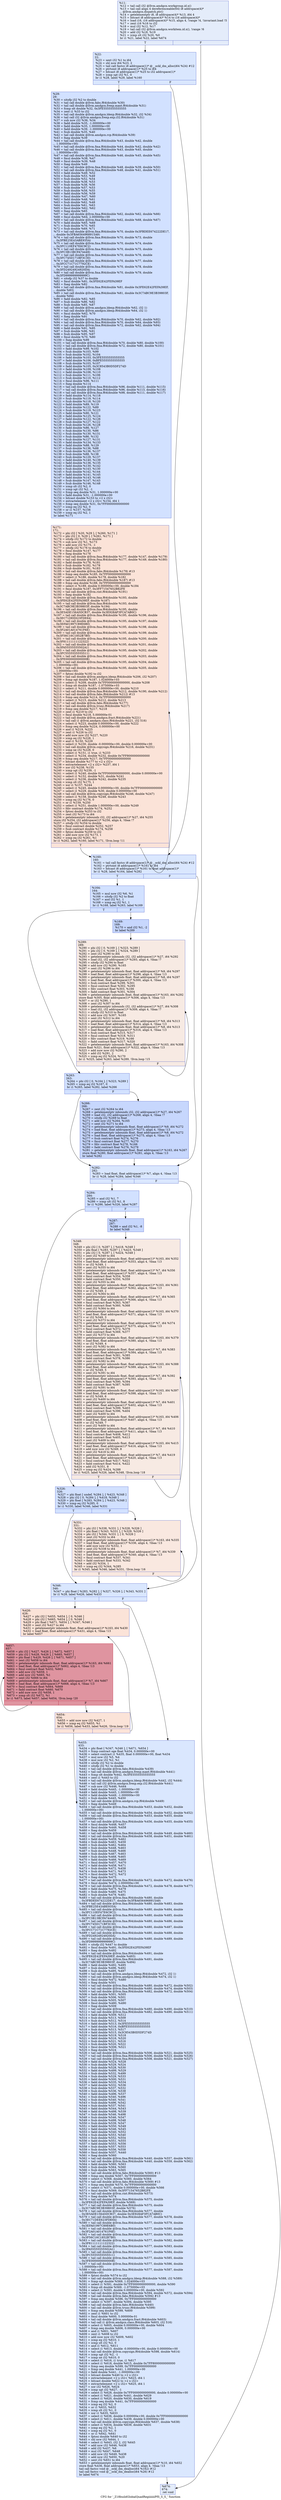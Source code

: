 digraph "CFG for '_Z18buildGlobalQuadRegiiiiiiiPfS_S_S_' function" {
	label="CFG for '_Z18buildGlobalQuadRegiiiiiiiPfS_S_S_' function";

	Node0x4e2dbc0 [shape=record,color="#3d50c3ff", style=filled, fillcolor="#c1d4f470",label="{%11:\l  %12 = tail call i32 @llvm.amdgcn.workgroup.id.x()\l  %13 = tail call align 4 dereferenceable(64) i8 addrspace(4)*\l... @llvm.amdgcn.dispatch.ptr()\l  %14 = getelementptr i8, i8 addrspace(4)* %13, i64 4\l  %15 = bitcast i8 addrspace(4)* %14 to i16 addrspace(4)*\l  %16 = load i16, i16 addrspace(4)* %15, align 4, !range !4, !invariant.load !5\l  %17 = zext i16 %16 to i32\l  %18 = mul i32 %12, %17\l  %19 = tail call i32 @llvm.amdgcn.workitem.id.x(), !range !6\l  %20 = add i32 %18, %19\l  %21 = icmp slt i32 %20, %0\l  br i1 %21, label %22, label %674\l|{<s0>T|<s1>F}}"];
	Node0x4e2dbc0:s0 -> Node0x4e2f5e0;
	Node0x4e2dbc0:s1 -> Node0x4e2f670;
	Node0x4e2f5e0 [shape=record,color="#3d50c3ff", style=filled, fillcolor="#abc8fd70",label="{%22:\l22:                                               \l  %23 = sext i32 %1 to i64\l  %24 = shl nsw i64 %23, 2\l  %25 = tail call fastcc i8 addrspace(1)* @__ockl_dm_alloc(i64 %24) #12\l  %26 = ptrtoint i8 addrspace(1)* %25 to i64\l  %27 = bitcast i8 addrspace(1)* %25 to i32 addrspace(1)*\l  %28 = icmp sgt i32 %1, 0\l  br i1 %28, label %29, label %160\l|{<s0>T|<s1>F}}"];
	Node0x4e2f5e0:s0 -> Node0x4e2fbd0;
	Node0x4e2f5e0:s1 -> Node0x4e2fc60;
	Node0x4e2fbd0 [shape=record,color="#3d50c3ff", style=filled, fillcolor="#9abbff70",label="{%29:\l29:                                               \l  %30 = sitofp i32 %2 to double\l  %31 = tail call double @llvm.fabs.f64(double %30)\l  %32 = tail call double @llvm.amdgcn.frexp.mant.f64(double %31)\l  %33 = fcmp olt double %32, 0x3FE5555555555555\l  %34 = zext i1 %33 to i32\l  %35 = tail call double @llvm.amdgcn.ldexp.f64(double %32, i32 %34)\l  %36 = tail call i32 @llvm.amdgcn.frexp.exp.i32.f64(double %31)\l  %37 = sub nsw i32 %36, %34\l  %38 = fadd double %35, -1.000000e+00\l  %39 = fadd double %35, 1.000000e+00\l  %40 = fadd double %39, -1.000000e+00\l  %41 = fsub double %35, %40\l  %42 = tail call double @llvm.amdgcn.rcp.f64(double %39)\l  %43 = fneg double %39\l  %44 = tail call double @llvm.fma.f64(double %43, double %42, double\l... 1.000000e+00)\l  %45 = tail call double @llvm.fma.f64(double %44, double %42, double %42)\l  %46 = tail call double @llvm.fma.f64(double %43, double %45, double\l... 1.000000e+00)\l  %47 = tail call double @llvm.fma.f64(double %46, double %45, double %45)\l  %48 = fmul double %38, %47\l  %49 = fmul double %39, %48\l  %50 = fneg double %49\l  %51 = tail call double @llvm.fma.f64(double %48, double %39, double %50)\l  %52 = tail call double @llvm.fma.f64(double %48, double %41, double %51)\l  %53 = fadd double %49, %52\l  %54 = fsub double %53, %49\l  %55 = fsub double %52, %54\l  %56 = fsub double %38, %53\l  %57 = fsub double %38, %56\l  %58 = fsub double %57, %53\l  %59 = fsub double %58, %55\l  %60 = fadd double %56, %59\l  %61 = fmul double %47, %60\l  %62 = fadd double %48, %61\l  %63 = fsub double %62, %48\l  %64 = fsub double %61, %63\l  %65 = fmul double %62, %62\l  %66 = fneg double %65\l  %67 = tail call double @llvm.fma.f64(double %62, double %62, double %66)\l  %68 = fmul double %64, 2.000000e+00\l  %69 = tail call double @llvm.fma.f64(double %62, double %68, double %67)\l  %70 = fadd double %65, %69\l  %71 = fsub double %70, %65\l  %72 = fsub double %69, %71\l  %73 = tail call double @llvm.fma.f64(double %70, double 0x3FBDEE674222DE17,\l... double 0x3FBA6564968915A9)\l  %74 = tail call double @llvm.fma.f64(double %70, double %73, double\l... 0x3FBE25E43ABE935A)\l  %75 = tail call double @llvm.fma.f64(double %70, double %74, double\l... 0x3FC110EF47E6C9C2)\l  %76 = tail call double @llvm.fma.f64(double %70, double %75, double\l... 0x3FC3B13BCFA74449)\l  %77 = tail call double @llvm.fma.f64(double %70, double %76, double\l... 0x3FC745D171BF3C30)\l  %78 = tail call double @llvm.fma.f64(double %70, double %77, double\l... 0x3FCC71C71C7792CE)\l  %79 = tail call double @llvm.fma.f64(double %70, double %78, double\l... 0x3FD24924924920DA)\l  %80 = tail call double @llvm.fma.f64(double %70, double %79, double\l... 0x3FD999999999999C)\l  %81 = sitofp i32 %37 to double\l  %82 = fmul double %81, 0x3FE62E42FEFA39EF\l  %83 = fneg double %82\l  %84 = tail call double @llvm.fma.f64(double %81, double 0x3FE62E42FEFA39EF,\l... double %83)\l  %85 = tail call double @llvm.fma.f64(double %81, double 0x3C7ABC9E3B39803F,\l... double %84)\l  %86 = fadd double %82, %85\l  %87 = fsub double %86, %82\l  %88 = fsub double %85, %87\l  %89 = tail call double @llvm.amdgcn.ldexp.f64(double %62, i32 1)\l  %90 = tail call double @llvm.amdgcn.ldexp.f64(double %64, i32 1)\l  %91 = fmul double %62, %70\l  %92 = fneg double %91\l  %93 = tail call double @llvm.fma.f64(double %70, double %62, double %92)\l  %94 = tail call double @llvm.fma.f64(double %70, double %64, double %93)\l  %95 = tail call double @llvm.fma.f64(double %72, double %62, double %94)\l  %96 = fadd double %91, %95\l  %97 = fsub double %96, %91\l  %98 = fsub double %95, %97\l  %99 = fmul double %70, %80\l  %100 = fneg double %99\l  %101 = tail call double @llvm.fma.f64(double %70, double %80, double %100)\l  %102 = tail call double @llvm.fma.f64(double %72, double %80, double %101)\l  %103 = fadd double %99, %102\l  %104 = fsub double %103, %99\l  %105 = fsub double %102, %104\l  %106 = fadd double %103, 0x3FE5555555555555\l  %107 = fadd double %106, 0xBFE5555555555555\l  %108 = fsub double %103, %107\l  %109 = fadd double %105, 0x3C8543B0D5DF274D\l  %110 = fadd double %109, %108\l  %111 = fadd double %106, %110\l  %112 = fsub double %111, %106\l  %113 = fsub double %110, %112\l  %114 = fmul double %96, %111\l  %115 = fneg double %114\l  %116 = tail call double @llvm.fma.f64(double %96, double %111, double %115)\l  %117 = tail call double @llvm.fma.f64(double %96, double %113, double %116)\l  %118 = tail call double @llvm.fma.f64(double %98, double %111, double %117)\l  %119 = fadd double %114, %118\l  %120 = fsub double %119, %114\l  %121 = fsub double %118, %120\l  %122 = fadd double %89, %119\l  %123 = fsub double %122, %89\l  %124 = fsub double %119, %123\l  %125 = fadd double %90, %121\l  %126 = fadd double %125, %124\l  %127 = fadd double %122, %126\l  %128 = fsub double %127, %122\l  %129 = fsub double %126, %128\l  %130 = fadd double %86, %127\l  %131 = fsub double %130, %86\l  %132 = fsub double %130, %131\l  %133 = fsub double %86, %132\l  %134 = fsub double %127, %131\l  %135 = fadd double %134, %133\l  %136 = fadd double %88, %129\l  %137 = fsub double %136, %88\l  %138 = fsub double %136, %137\l  %139 = fsub double %88, %138\l  %140 = fsub double %129, %137\l  %141 = fadd double %140, %139\l  %142 = fadd double %136, %135\l  %143 = fadd double %130, %142\l  %144 = fsub double %143, %130\l  %145 = fsub double %142, %144\l  %146 = fadd double %141, %145\l  %147 = fadd double %143, %146\l  %148 = fsub double %147, %143\l  %149 = fsub double %146, %148\l  %150 = icmp slt i32 %2, 0\l  %151 = icmp sgt i32 %2, -1\l  %152 = fcmp oeq double %31, 1.000000e+00\l  %153 = fadd double %31, -1.000000e+00\l  %154 = bitcast double %153 to \<2 x i32\>\l  %155 = extractelement \<2 x i32\> %154, i64 1\l  %156 = fcmp oeq double %31, 0x7FF0000000000000\l  %157 = icmp eq i32 %2, 0\l  %158 = or i1 %157, %156\l  %159 = icmp eq i32 %2, 1\l  br label %171\l}"];
	Node0x4e2fbd0 -> Node0x4e37c60;
	Node0x4e2fc60 [shape=record,color="#3d50c3ff", style=filled, fillcolor="#abc8fd70",label="{%160:\l160:                                              \l  %161 = tail call fastcc i8 addrspace(1)* @__ockl_dm_alloc(i64 %24) #12\l  %162 = ptrtoint i8 addrspace(1)* %161 to i64\l  %163 = bitcast i8 addrspace(1)* %161 to float addrspace(1)*\l  br i1 %28, label %164, label %282\l|{<s0>T|<s1>F}}"];
	Node0x4e2fc60:s0 -> Node0x4e37f30;
	Node0x4e2fc60:s1 -> Node0x4e37f80;
	Node0x4e37f30 [shape=record,color="#3d50c3ff", style=filled, fillcolor="#9abbff70",label="{%164:\l164:                                              \l  %165 = mul nsw i32 %6, %1\l  %166 = sitofp i32 %2 to float\l  %167 = and i32 %1, 1\l  %168 = icmp eq i32 %1, 1\l  br i1 %168, label %263, label %169\l|{<s0>T|<s1>F}}"];
	Node0x4e37f30:s0 -> Node0x4e382e0;
	Node0x4e37f30:s1 -> Node0x4e38330;
	Node0x4e38330 [shape=record,color="#3d50c3ff", style=filled, fillcolor="#81a4fb70",label="{%169:\l169:                                              \l  %170 = and i32 %1, -2\l  br label %289\l}"];
	Node0x4e38330 -> Node0x4e38500;
	Node0x4e37c60 [shape=record,color="#3d50c3ff", style=filled, fillcolor="#f6bfa670",label="{%171:\l171:                                              \l  %172 = phi i32 [ %20, %29 ], [ %260, %171 ]\l  %173 = phi i32 [ 0, %29 ], [ %261, %171 ]\l  %174 = sitofp i32 %172 to double\l  %175 = sub nsw i32 %1, %173\l  %176 = add nsw i32 %175, -1\l  %177 = sitofp i32 %176 to double\l  %178 = fmul double %147, %177\l  %179 = fneg double %178\l  %180 = tail call double @llvm.fma.f64(double %177, double %147, double %179)\l  %181 = tail call double @llvm.fma.f64(double %177, double %149, double %180)\l  %182 = fadd double %178, %181\l  %183 = fsub double %182, %178\l  %184 = fsub double %181, %183\l  %185 = tail call double @llvm.fabs.f64(double %178) #13\l  %186 = fcmp oeq double %185, 0x7FF0000000000000\l  %187 = select i1 %186, double %178, double %182\l  %188 = tail call double @llvm.fabs.f64(double %187) #13\l  %189 = fcmp oeq double %188, 0x7FF0000000000000\l  %190 = select i1 %189, double 0.000000e+00, double %184\l  %191 = fmul double %187, 0x3FF71547652B82FE\l  %192 = tail call double @llvm.rint.f64(double %191)\l  %193 = fneg double %192\l  %194 = tail call double @llvm.fma.f64(double %193, double\l... 0x3FE62E42FEFA39EF, double %187)\l  %195 = tail call double @llvm.fma.f64(double %193, double\l... 0x3C7ABC9E3B39803F, double %194)\l  %196 = tail call double @llvm.fma.f64(double %195, double\l... 0x3E5ADE156A5DCB37, double 0x3E928AF3FCA7AB0C)\l  %197 = tail call double @llvm.fma.f64(double %195, double %196, double\l... 0x3EC71DEE623FDE64)\l  %198 = tail call double @llvm.fma.f64(double %195, double %197, double\l... 0x3EFA01997C89E6B0)\l  %199 = tail call double @llvm.fma.f64(double %195, double %198, double\l... 0x3F2A01A014761F6E)\l  %200 = tail call double @llvm.fma.f64(double %195, double %199, double\l... 0x3F56C16C1852B7B0)\l  %201 = tail call double @llvm.fma.f64(double %195, double %200, double\l... 0x3F81111111122322)\l  %202 = tail call double @llvm.fma.f64(double %195, double %201, double\l... 0x3FA55555555502A1)\l  %203 = tail call double @llvm.fma.f64(double %195, double %202, double\l... 0x3FC5555555555511)\l  %204 = tail call double @llvm.fma.f64(double %195, double %203, double\l... 0x3FE000000000000B)\l  %205 = tail call double @llvm.fma.f64(double %195, double %204, double\l... 1.000000e+00)\l  %206 = tail call double @llvm.fma.f64(double %195, double %205, double\l... 1.000000e+00)\l  %207 = fptosi double %192 to i32\l  %208 = tail call double @llvm.amdgcn.ldexp.f64(double %206, i32 %207)\l  %209 = fcmp ogt double %187, 1.024000e+03\l  %210 = select i1 %209, double 0x7FF0000000000000, double %208\l  %211 = fcmp olt double %187, -1.075000e+03\l  %212 = select i1 %211, double 0.000000e+00, double %210\l  %213 = tail call double @llvm.fma.f64(double %212, double %190, double %212)\l  %214 = tail call double @llvm.fabs.f64(double %212) #13\l  %215 = fcmp oeq double %214, 0x7FF0000000000000\l  %216 = select i1 %215, double %212, double %213\l  %217 = tail call double @llvm.fabs.f64(double %177)\l  %218 = tail call double @llvm.trunc.f64(double %217)\l  %219 = fcmp oeq double %217, %218\l  %220 = zext i1 %219 to i32\l  %221 = fmul double %218, 5.000000e-01\l  %222 = tail call double @llvm.amdgcn.fract.f64(double %221)\l  %223 = tail call i1 @llvm.amdgcn.class.f64(double %221, i32 516)\l  %224 = select i1 %223, double 0.000000e+00, double %222\l  %225 = fcmp oeq double %224, 0.000000e+00\l  %226 = and i1 %219, %225\l  %227 = zext i1 %226 to i32\l  %228 = add nuw nsw i32 %227, %220\l  %229 = icmp eq i32 %228, 1\l  %230 = and i1 %150, %229\l  %231 = select i1 %230, double -0.000000e+00, double 0.000000e+00\l  %232 = tail call double @llvm.copysign.f64(double %216, double %231)\l  %233 = icmp ne i32 %228, 0\l  %234 = select i1 %151, i1 true, i1 %233\l  %235 = select i1 %234, double %232, double 0x7FF8000000000000\l  %236 = fcmp oeq double %217, 0x7FF0000000000000\l  %237 = bitcast double %177 to \<2 x i32\>\l  %238 = extractelement \<2 x i32\> %237, i64 1\l  %239 = xor i32 %238, %155\l  %240 = icmp sgt i32 %239, -1\l  %241 = select i1 %240, double 0x7FF0000000000000, double 0.000000e+00\l  %242 = select i1 %152, double %31, double %241\l  %243 = select i1 %236, double %242, double %235\l  %244 = icmp slt i32 %175, 1\l  %245 = xor i1 %157, %244\l  %246 = select i1 %245, double 0.000000e+00, double 0x7FF0000000000000\l  %247 = select i1 %229, double %30, double 0.000000e+00\l  %248 = tail call double @llvm.copysign.f64(double %246, double %247)\l  %249 = select i1 %158, double %248, double %243\l  %250 = icmp eq i32 %176, 0\l  %251 = or i1 %159, %250\l  %252 = select i1 %251, double 1.000000e+00, double %249\l  %253 = fdiv contract double %174, %252\l  %254 = fptosi double %253 to i32\l  %255 = zext i32 %173 to i64\l  %256 = getelementptr inbounds i32, i32 addrspace(1)* %27, i64 %255\l  store i32 %254, i32 addrspace(1)* %256, align 4, !tbaa !7\l  %257 = sitofp i32 %254 to double\l  %258 = fmul contract double %252, %257\l  %259 = fsub contract double %174, %258\l  %260 = fptosi double %259 to i32\l  %261 = add nuw nsw i32 %173, 1\l  %262 = icmp eq i32 %261, %1\l  br i1 %262, label %160, label %171, !llvm.loop !11\l|{<s0>T|<s1>F}}"];
	Node0x4e37c60:s0 -> Node0x4e2fc60;
	Node0x4e37c60:s1 -> Node0x4e37c60;
	Node0x4e382e0 [shape=record,color="#3d50c3ff", style=filled, fillcolor="#9abbff70",label="{%263:\l263:                                              \l  %264 = phi i32 [ 0, %164 ], [ %323, %289 ]\l  %265 = icmp eq i32 %167, 0\l  br i1 %265, label %282, label %266\l|{<s0>T|<s1>F}}"];
	Node0x4e382e0:s0 -> Node0x4e37f80;
	Node0x4e382e0:s1 -> Node0x4e36830;
	Node0x4e36830 [shape=record,color="#3d50c3ff", style=filled, fillcolor="#81a4fb70",label="{%266:\l266:                                              \l  %267 = zext i32 %264 to i64\l  %268 = getelementptr inbounds i32, i32 addrspace(1)* %27, i64 %267\l  %269 = load i32, i32 addrspace(1)* %268, align 4, !tbaa !7\l  %270 = sitofp i32 %269 to float\l  %271 = add nsw i32 %264, %165\l  %272 = sext i32 %271 to i64\l  %273 = getelementptr inbounds float, float addrspace(1)* %9, i64 %272\l  %274 = load float, float addrspace(1)* %273, align 4, !tbaa !13\l  %275 = getelementptr inbounds float, float addrspace(1)* %8, i64 %272\l  %276 = load float, float addrspace(1)* %275, align 4, !tbaa !13\l  %277 = fsub contract float %274, %276\l  %278 = fmul contract float %277, %270\l  %279 = fdiv contract float %278, %166\l  %280 = fadd contract float %276, %279\l  %281 = getelementptr inbounds float, float addrspace(1)* %163, i64 %267\l  store float %280, float addrspace(1)* %281, align 4, !tbaa !13\l  br label %282\l}"];
	Node0x4e36830 -> Node0x4e37f80;
	Node0x4e37f80 [shape=record,color="#3d50c3ff", style=filled, fillcolor="#abc8fd70",label="{%282:\l282:                                              \l  %283 = load float, float addrspace(1)* %7, align 4, !tbaa !13\l  br i1 %28, label %284, label %346\l|{<s0>T|<s1>F}}"];
	Node0x4e37f80:s0 -> Node0x4e3f8e0;
	Node0x4e37f80:s1 -> Node0x4e3f930;
	Node0x4e3f8e0 [shape=record,color="#3d50c3ff", style=filled, fillcolor="#9abbff70",label="{%284:\l284:                                              \l  %285 = and i32 %1, 7\l  %286 = icmp ult i32 %1, 8\l  br i1 %286, label %326, label %287\l|{<s0>T|<s1>F}}"];
	Node0x4e3f8e0:s0 -> Node0x4e3fb90;
	Node0x4e3f8e0:s1 -> Node0x4e3fbe0;
	Node0x4e3fbe0 [shape=record,color="#3d50c3ff", style=filled, fillcolor="#81a4fb70",label="{%287:\l287:                                              \l  %288 = and i32 %1, -8\l  br label %348\l}"];
	Node0x4e3fbe0 -> Node0x4e3fdb0;
	Node0x4e38500 [shape=record,color="#3d50c3ff", style=filled, fillcolor="#eed0c070",label="{%289:\l289:                                              \l  %290 = phi i32 [ 0, %169 ], [ %323, %289 ]\l  %291 = phi i32 [ 0, %169 ], [ %324, %289 ]\l  %292 = zext i32 %290 to i64\l  %293 = getelementptr inbounds i32, i32 addrspace(1)* %27, i64 %292\l  %294 = load i32, i32 addrspace(1)* %293, align 4, !tbaa !7\l  %295 = sitofp i32 %294 to float\l  %296 = add nsw i32 %290, %165\l  %297 = sext i32 %296 to i64\l  %298 = getelementptr inbounds float, float addrspace(1)* %9, i64 %297\l  %299 = load float, float addrspace(1)* %298, align 4, !tbaa !13\l  %300 = getelementptr inbounds float, float addrspace(1)* %8, i64 %297\l  %301 = load float, float addrspace(1)* %300, align 4, !tbaa !13\l  %302 = fsub contract float %299, %301\l  %303 = fmul contract float %302, %295\l  %304 = fdiv contract float %303, %166\l  %305 = fadd contract float %301, %304\l  %306 = getelementptr inbounds float, float addrspace(1)* %163, i64 %292\l  store float %305, float addrspace(1)* %306, align 4, !tbaa !13\l  %307 = or i32 %290, 1\l  %308 = zext i32 %307 to i64\l  %309 = getelementptr inbounds i32, i32 addrspace(1)* %27, i64 %308\l  %310 = load i32, i32 addrspace(1)* %309, align 4, !tbaa !7\l  %311 = sitofp i32 %310 to float\l  %312 = add nsw i32 %307, %165\l  %313 = sext i32 %312 to i64\l  %314 = getelementptr inbounds float, float addrspace(1)* %9, i64 %313\l  %315 = load float, float addrspace(1)* %314, align 4, !tbaa !13\l  %316 = getelementptr inbounds float, float addrspace(1)* %8, i64 %313\l  %317 = load float, float addrspace(1)* %316, align 4, !tbaa !13\l  %318 = fsub contract float %315, %317\l  %319 = fmul contract float %318, %311\l  %320 = fdiv contract float %319, %166\l  %321 = fadd contract float %317, %320\l  %322 = getelementptr inbounds float, float addrspace(1)* %163, i64 %308\l  store float %321, float addrspace(1)* %322, align 4, !tbaa !13\l  %323 = add nuw nsw i32 %290, 2\l  %324 = add i32 %291, 2\l  %325 = icmp eq i32 %324, %170\l  br i1 %325, label %263, label %289, !llvm.loop !15\l|{<s0>T|<s1>F}}"];
	Node0x4e38500:s0 -> Node0x4e382e0;
	Node0x4e38500:s1 -> Node0x4e38500;
	Node0x4e3fb90 [shape=record,color="#3d50c3ff", style=filled, fillcolor="#9abbff70",label="{%326:\l326:                                              \l  %327 = phi float [ undef, %284 ], [ %423, %348 ]\l  %328 = phi i32 [ 0, %284 ], [ %418, %348 ]\l  %329 = phi float [ %283, %284 ], [ %423, %348 ]\l  %330 = icmp eq i32 %285, 0\l  br i1 %330, label %346, label %331\l|{<s0>T|<s1>F}}"];
	Node0x4e3fb90:s0 -> Node0x4e3f930;
	Node0x4e3fb90:s1 -> Node0x4e41ba0;
	Node0x4e41ba0 [shape=record,color="#3d50c3ff", style=filled, fillcolor="#f1ccb870",label="{%331:\l331:                                              \l  %332 = phi i32 [ %338, %331 ], [ %328, %326 ]\l  %333 = phi float [ %343, %331 ], [ %329, %326 ]\l  %334 = phi i32 [ %344, %331 ], [ 0, %326 ]\l  %335 = zext i32 %332 to i64\l  %336 = getelementptr inbounds float, float addrspace(1)* %163, i64 %335\l  %337 = load float, float addrspace(1)* %336, align 4, !tbaa !13\l  %338 = add nuw nsw i32 %332, 1\l  %339 = zext i32 %338 to i64\l  %340 = getelementptr inbounds float, float addrspace(1)* %7, i64 %339\l  %341 = load float, float addrspace(1)* %340, align 4, !tbaa !13\l  %342 = fmul contract float %337, %341\l  %343 = fadd contract float %333, %342\l  %344 = add i32 %334, 1\l  %345 = icmp eq i32 %344, %285\l  br i1 %345, label %346, label %331, !llvm.loop !16\l|{<s0>T|<s1>F}}"];
	Node0x4e41ba0:s0 -> Node0x4e3f930;
	Node0x4e41ba0:s1 -> Node0x4e41ba0;
	Node0x4e3f930 [shape=record,color="#3d50c3ff", style=filled, fillcolor="#abc8fd70",label="{%346:\l346:                                              \l  %347 = phi float [ %283, %282 ], [ %327, %326 ], [ %343, %331 ]\l  br i1 %28, label %426, label %433\l|{<s0>T|<s1>F}}"];
	Node0x4e3f930:s0 -> Node0x4e427d0;
	Node0x4e3f930:s1 -> Node0x4e42820;
	Node0x4e3fdb0 [shape=record,color="#3d50c3ff", style=filled, fillcolor="#eed0c070",label="{%348:\l348:                                              \l  %349 = phi i32 [ 0, %287 ], [ %418, %348 ]\l  %350 = phi float [ %283, %287 ], [ %423, %348 ]\l  %351 = phi i32 [ 0, %287 ], [ %424, %348 ]\l  %352 = zext i32 %349 to i64\l  %353 = getelementptr inbounds float, float addrspace(1)* %163, i64 %352\l  %354 = load float, float addrspace(1)* %353, align 4, !tbaa !13\l  %355 = or i32 %349, 1\l  %356 = zext i32 %355 to i64\l  %357 = getelementptr inbounds float, float addrspace(1)* %7, i64 %356\l  %358 = load float, float addrspace(1)* %357, align 4, !tbaa !13\l  %359 = fmul contract float %354, %358\l  %360 = fadd contract float %350, %359\l  %361 = zext i32 %355 to i64\l  %362 = getelementptr inbounds float, float addrspace(1)* %163, i64 %361\l  %363 = load float, float addrspace(1)* %362, align 4, !tbaa !13\l  %364 = or i32 %349, 2\l  %365 = zext i32 %364 to i64\l  %366 = getelementptr inbounds float, float addrspace(1)* %7, i64 %365\l  %367 = load float, float addrspace(1)* %366, align 4, !tbaa !13\l  %368 = fmul contract float %363, %367\l  %369 = fadd contract float %360, %368\l  %370 = zext i32 %364 to i64\l  %371 = getelementptr inbounds float, float addrspace(1)* %163, i64 %370\l  %372 = load float, float addrspace(1)* %371, align 4, !tbaa !13\l  %373 = or i32 %349, 3\l  %374 = zext i32 %373 to i64\l  %375 = getelementptr inbounds float, float addrspace(1)* %7, i64 %374\l  %376 = load float, float addrspace(1)* %375, align 4, !tbaa !13\l  %377 = fmul contract float %372, %376\l  %378 = fadd contract float %369, %377\l  %379 = zext i32 %373 to i64\l  %380 = getelementptr inbounds float, float addrspace(1)* %163, i64 %379\l  %381 = load float, float addrspace(1)* %380, align 4, !tbaa !13\l  %382 = or i32 %349, 4\l  %383 = zext i32 %382 to i64\l  %384 = getelementptr inbounds float, float addrspace(1)* %7, i64 %383\l  %385 = load float, float addrspace(1)* %384, align 4, !tbaa !13\l  %386 = fmul contract float %381, %385\l  %387 = fadd contract float %378, %386\l  %388 = zext i32 %382 to i64\l  %389 = getelementptr inbounds float, float addrspace(1)* %163, i64 %388\l  %390 = load float, float addrspace(1)* %389, align 4, !tbaa !13\l  %391 = or i32 %349, 5\l  %392 = zext i32 %391 to i64\l  %393 = getelementptr inbounds float, float addrspace(1)* %7, i64 %392\l  %394 = load float, float addrspace(1)* %393, align 4, !tbaa !13\l  %395 = fmul contract float %390, %394\l  %396 = fadd contract float %387, %395\l  %397 = zext i32 %391 to i64\l  %398 = getelementptr inbounds float, float addrspace(1)* %163, i64 %397\l  %399 = load float, float addrspace(1)* %398, align 4, !tbaa !13\l  %400 = or i32 %349, 6\l  %401 = zext i32 %400 to i64\l  %402 = getelementptr inbounds float, float addrspace(1)* %7, i64 %401\l  %403 = load float, float addrspace(1)* %402, align 4, !tbaa !13\l  %404 = fmul contract float %399, %403\l  %405 = fadd contract float %396, %404\l  %406 = zext i32 %400 to i64\l  %407 = getelementptr inbounds float, float addrspace(1)* %163, i64 %406\l  %408 = load float, float addrspace(1)* %407, align 4, !tbaa !13\l  %409 = or i32 %349, 7\l  %410 = zext i32 %409 to i64\l  %411 = getelementptr inbounds float, float addrspace(1)* %7, i64 %410\l  %412 = load float, float addrspace(1)* %411, align 4, !tbaa !13\l  %413 = fmul contract float %408, %412\l  %414 = fadd contract float %405, %413\l  %415 = zext i32 %409 to i64\l  %416 = getelementptr inbounds float, float addrspace(1)* %163, i64 %415\l  %417 = load float, float addrspace(1)* %416, align 4, !tbaa !13\l  %418 = add nuw nsw i32 %349, 8\l  %419 = zext i32 %418 to i64\l  %420 = getelementptr inbounds float, float addrspace(1)* %7, i64 %419\l  %421 = load float, float addrspace(1)* %420, align 4, !tbaa !13\l  %422 = fmul contract float %417, %421\l  %423 = fadd contract float %414, %422\l  %424 = add i32 %351, 8\l  %425 = icmp eq i32 %424, %288\l  br i1 %425, label %326, label %348, !llvm.loop !18\l|{<s0>T|<s1>F}}"];
	Node0x4e3fdb0:s0 -> Node0x4e3fb90;
	Node0x4e3fdb0:s1 -> Node0x4e3fdb0;
	Node0x4e427d0 [shape=record,color="#3d50c3ff", style=filled, fillcolor="#f6bfa670",label="{%426:\l426:                                              \l  %427 = phi i32 [ %655, %654 ], [ 0, %346 ]\l  %428 = phi i32 [ %665, %654 ], [ 0, %346 ]\l  %429 = phi float [ %671, %654 ], [ %347, %346 ]\l  %430 = zext i32 %427 to i64\l  %431 = getelementptr inbounds float, float addrspace(1)* %163, i64 %430\l  %432 = load float, float addrspace(1)* %431, align 4, !tbaa !13\l  br label %657\l}"];
	Node0x4e427d0 -> Node0x4e457e0;
	Node0x4e42820 [shape=record,color="#3d50c3ff", style=filled, fillcolor="#abc8fd70",label="{%433:\l433:                                              \l  %434 = phi float [ %347, %346 ], [ %671, %654 ]\l  %435 = fcmp contract oge float %434, 0.000000e+00\l  %436 = select contract i1 %435, float 0.000000e+00, float %434\l  %437 = mul nsw i32 %5, %4\l  %438 = mul nsw i32 %2, %1\l  %439 = sitofp i32 %2 to double\l  %440 = sitofp i32 %1 to double\l  %441 = tail call double @llvm.fabs.f64(double %439)\l  %442 = tail call double @llvm.amdgcn.frexp.mant.f64(double %441)\l  %443 = fcmp olt double %442, 0x3FE5555555555555\l  %444 = zext i1 %443 to i32\l  %445 = tail call double @llvm.amdgcn.ldexp.f64(double %442, i32 %444)\l  %446 = tail call i32 @llvm.amdgcn.frexp.exp.i32.f64(double %441)\l  %447 = sub nsw i32 %446, %444\l  %448 = fadd double %445, -1.000000e+00\l  %449 = fadd double %445, 1.000000e+00\l  %450 = fadd double %449, -1.000000e+00\l  %451 = fsub double %445, %450\l  %452 = tail call double @llvm.amdgcn.rcp.f64(double %449)\l  %453 = fneg double %449\l  %454 = tail call double @llvm.fma.f64(double %453, double %452, double\l... 1.000000e+00)\l  %455 = tail call double @llvm.fma.f64(double %454, double %452, double %452)\l  %456 = tail call double @llvm.fma.f64(double %453, double %455, double\l... 1.000000e+00)\l  %457 = tail call double @llvm.fma.f64(double %456, double %455, double %455)\l  %458 = fmul double %448, %457\l  %459 = fmul double %449, %458\l  %460 = fneg double %459\l  %461 = tail call double @llvm.fma.f64(double %458, double %449, double %460)\l  %462 = tail call double @llvm.fma.f64(double %458, double %451, double %461)\l  %463 = fadd double %459, %462\l  %464 = fsub double %463, %459\l  %465 = fsub double %462, %464\l  %466 = fsub double %448, %463\l  %467 = fsub double %448, %466\l  %468 = fsub double %467, %463\l  %469 = fsub double %468, %465\l  %470 = fadd double %466, %469\l  %471 = fmul double %457, %470\l  %472 = fadd double %458, %471\l  %473 = fsub double %472, %458\l  %474 = fsub double %471, %473\l  %475 = fmul double %472, %472\l  %476 = fneg double %475\l  %477 = tail call double @llvm.fma.f64(double %472, double %472, double %476)\l  %478 = fmul double %474, 2.000000e+00\l  %479 = tail call double @llvm.fma.f64(double %472, double %478, double %477)\l  %480 = fadd double %475, %479\l  %481 = fsub double %480, %475\l  %482 = fsub double %479, %481\l  %483 = tail call double @llvm.fma.f64(double %480, double\l... 0x3FBDEE674222DE17, double 0x3FBA6564968915A9)\l  %484 = tail call double @llvm.fma.f64(double %480, double %483, double\l... 0x3FBE25E43ABE935A)\l  %485 = tail call double @llvm.fma.f64(double %480, double %484, double\l... 0x3FC110EF47E6C9C2)\l  %486 = tail call double @llvm.fma.f64(double %480, double %485, double\l... 0x3FC3B13BCFA74449)\l  %487 = tail call double @llvm.fma.f64(double %480, double %486, double\l... 0x3FC745D171BF3C30)\l  %488 = tail call double @llvm.fma.f64(double %480, double %487, double\l... 0x3FCC71C71C7792CE)\l  %489 = tail call double @llvm.fma.f64(double %480, double %488, double\l... 0x3FD24924924920DA)\l  %490 = tail call double @llvm.fma.f64(double %480, double %489, double\l... 0x3FD999999999999C)\l  %491 = sitofp i32 %447 to double\l  %492 = fmul double %491, 0x3FE62E42FEFA39EF\l  %493 = fneg double %492\l  %494 = tail call double @llvm.fma.f64(double %491, double\l... 0x3FE62E42FEFA39EF, double %493)\l  %495 = tail call double @llvm.fma.f64(double %491, double\l... 0x3C7ABC9E3B39803F, double %494)\l  %496 = fadd double %492, %495\l  %497 = fsub double %496, %492\l  %498 = fsub double %495, %497\l  %499 = tail call double @llvm.amdgcn.ldexp.f64(double %472, i32 1)\l  %500 = tail call double @llvm.amdgcn.ldexp.f64(double %474, i32 1)\l  %501 = fmul double %472, %480\l  %502 = fneg double %501\l  %503 = tail call double @llvm.fma.f64(double %480, double %472, double %502)\l  %504 = tail call double @llvm.fma.f64(double %480, double %474, double %503)\l  %505 = tail call double @llvm.fma.f64(double %482, double %472, double %504)\l  %506 = fadd double %501, %505\l  %507 = fsub double %506, %501\l  %508 = fsub double %505, %507\l  %509 = fmul double %480, %490\l  %510 = fneg double %509\l  %511 = tail call double @llvm.fma.f64(double %480, double %490, double %510)\l  %512 = tail call double @llvm.fma.f64(double %482, double %490, double %511)\l  %513 = fadd double %509, %512\l  %514 = fsub double %513, %509\l  %515 = fsub double %512, %514\l  %516 = fadd double %513, 0x3FE5555555555555\l  %517 = fadd double %516, 0xBFE5555555555555\l  %518 = fsub double %513, %517\l  %519 = fadd double %515, 0x3C8543B0D5DF274D\l  %520 = fadd double %519, %518\l  %521 = fadd double %516, %520\l  %522 = fsub double %521, %516\l  %523 = fsub double %520, %522\l  %524 = fmul double %506, %521\l  %525 = fneg double %524\l  %526 = tail call double @llvm.fma.f64(double %506, double %521, double %525)\l  %527 = tail call double @llvm.fma.f64(double %506, double %523, double %526)\l  %528 = tail call double @llvm.fma.f64(double %508, double %521, double %527)\l  %529 = fadd double %524, %528\l  %530 = fsub double %529, %524\l  %531 = fsub double %528, %530\l  %532 = fadd double %499, %529\l  %533 = fsub double %532, %499\l  %534 = fsub double %529, %533\l  %535 = fadd double %500, %531\l  %536 = fadd double %535, %534\l  %537 = fadd double %532, %536\l  %538 = fsub double %537, %532\l  %539 = fsub double %536, %538\l  %540 = fadd double %496, %537\l  %541 = fsub double %540, %496\l  %542 = fsub double %540, %541\l  %543 = fsub double %496, %542\l  %544 = fsub double %537, %541\l  %545 = fadd double %544, %543\l  %546 = fadd double %498, %539\l  %547 = fsub double %546, %498\l  %548 = fsub double %546, %547\l  %549 = fsub double %498, %548\l  %550 = fsub double %539, %547\l  %551 = fadd double %550, %549\l  %552 = fadd double %546, %545\l  %553 = fadd double %540, %552\l  %554 = fsub double %553, %540\l  %555 = fsub double %552, %554\l  %556 = fadd double %551, %555\l  %557 = fadd double %553, %556\l  %558 = fsub double %557, %553\l  %559 = fsub double %556, %558\l  %560 = fmul double %557, %440\l  %561 = fneg double %560\l  %562 = tail call double @llvm.fma.f64(double %440, double %557, double %561)\l  %563 = tail call double @llvm.fma.f64(double %440, double %559, double %562)\l  %564 = fadd double %560, %563\l  %565 = fsub double %564, %560\l  %566 = fsub double %563, %565\l  %567 = tail call double @llvm.fabs.f64(double %560) #13\l  %568 = fcmp oeq double %567, 0x7FF0000000000000\l  %569 = select i1 %568, double %560, double %564\l  %570 = tail call double @llvm.fabs.f64(double %569) #13\l  %571 = fcmp oeq double %570, 0x7FF0000000000000\l  %572 = select i1 %571, double 0.000000e+00, double %566\l  %573 = fmul double %569, 0x3FF71547652B82FE\l  %574 = tail call double @llvm.rint.f64(double %573)\l  %575 = fneg double %574\l  %576 = tail call double @llvm.fma.f64(double %575, double\l... 0x3FE62E42FEFA39EF, double %569)\l  %577 = tail call double @llvm.fma.f64(double %575, double\l... 0x3C7ABC9E3B39803F, double %576)\l  %578 = tail call double @llvm.fma.f64(double %577, double\l... 0x3E5ADE156A5DCB37, double 0x3E928AF3FCA7AB0C)\l  %579 = tail call double @llvm.fma.f64(double %577, double %578, double\l... 0x3EC71DEE623FDE64)\l  %580 = tail call double @llvm.fma.f64(double %577, double %579, double\l... 0x3EFA01997C89E6B0)\l  %581 = tail call double @llvm.fma.f64(double %577, double %580, double\l... 0x3F2A01A014761F6E)\l  %582 = tail call double @llvm.fma.f64(double %577, double %581, double\l... 0x3F56C16C1852B7B0)\l  %583 = tail call double @llvm.fma.f64(double %577, double %582, double\l... 0x3F81111111122322)\l  %584 = tail call double @llvm.fma.f64(double %577, double %583, double\l... 0x3FA55555555502A1)\l  %585 = tail call double @llvm.fma.f64(double %577, double %584, double\l... 0x3FC5555555555511)\l  %586 = tail call double @llvm.fma.f64(double %577, double %585, double\l... 0x3FE000000000000B)\l  %587 = tail call double @llvm.fma.f64(double %577, double %586, double\l... 1.000000e+00)\l  %588 = tail call double @llvm.fma.f64(double %577, double %587, double\l... 1.000000e+00)\l  %589 = fptosi double %574 to i32\l  %590 = tail call double @llvm.amdgcn.ldexp.f64(double %588, i32 %589)\l  %591 = fcmp ogt double %569, 1.024000e+03\l  %592 = select i1 %591, double 0x7FF0000000000000, double %590\l  %593 = fcmp olt double %569, -1.075000e+03\l  %594 = select i1 %593, double 0.000000e+00, double %592\l  %595 = tail call double @llvm.fma.f64(double %594, double %572, double %594)\l  %596 = tail call double @llvm.fabs.f64(double %594) #13\l  %597 = fcmp oeq double %596, 0x7FF0000000000000\l  %598 = select i1 %597, double %594, double %595\l  %599 = tail call double @llvm.fabs.f64(double %440)\l  %600 = tail call double @llvm.trunc.f64(double %599)\l  %601 = fcmp oeq double %599, %600\l  %602 = zext i1 %601 to i32\l  %603 = fmul double %600, 5.000000e-01\l  %604 = tail call double @llvm.amdgcn.fract.f64(double %603)\l  %605 = tail call i1 @llvm.amdgcn.class.f64(double %603, i32 516)\l  %606 = select i1 %605, double 0.000000e+00, double %604\l  %607 = fcmp oeq double %606, 0.000000e+00\l  %608 = and i1 %601, %607\l  %609 = zext i1 %608 to i32\l  %610 = add nuw nsw i32 %609, %602\l  %611 = icmp eq i32 %610, 1\l  %612 = icmp slt i32 %2, 0\l  %613 = and i1 %612, %611\l  %614 = select i1 %613, double -0.000000e+00, double 0.000000e+00\l  %615 = tail call double @llvm.copysign.f64(double %598, double %614)\l  %616 = icmp sgt i32 %2, -1\l  %617 = icmp ne i32 %610, 0\l  %618 = select i1 %616, i1 true, i1 %617\l  %619 = select i1 %618, double %615, double 0x7FF8000000000000\l  %620 = fcmp oeq double %599, 0x7FF0000000000000\l  %621 = fcmp oeq double %441, 1.000000e+00\l  %622 = fadd double %441, -1.000000e+00\l  %623 = bitcast double %440 to \<2 x i32\>\l  %624 = extractelement \<2 x i32\> %623, i64 1\l  %625 = bitcast double %622 to \<2 x i32\>\l  %626 = extractelement \<2 x i32\> %625, i64 1\l  %627 = xor i32 %626, %624\l  %628 = icmp sgt i32 %627, -1\l  %629 = select i1 %628, double 0x7FF0000000000000, double 0.000000e+00\l  %630 = select i1 %621, double %441, double %629\l  %631 = select i1 %620, double %630, double %619\l  %632 = fcmp oeq double %441, 0x7FF0000000000000\l  %633 = icmp eq i32 %2, 0\l  %634 = or i1 %633, %632\l  %635 = icmp slt i32 %1, 0\l  %636 = xor i1 %635, %633\l  %637 = select i1 %636, double 0.000000e+00, double 0x7FF0000000000000\l  %638 = select i1 %611, double %439, double 0.000000e+00\l  %639 = tail call double @llvm.copysign.f64(double %637, double %638)\l  %640 = select i1 %634, double %639, double %631\l  %641 = icmp eq i32 %2, 1\l  %642 = icmp eq i32 %1, 0\l  %643 = or i1 %642, %641\l  %644 = fptosi double %640 to i32\l  %645 = shl nsw i32 %644, 1\l  %646 = select i1 %643, i32 2, i32 %645\l  %647 = add nsw i32 %646, %438\l  %648 = add i32 %437, %6\l  %649 = mul i32 %647, %648\l  %650 = add nsw i32 %649, %438\l  %651 = add nsw i32 %650, %20\l  %652 = sext i32 %651 to i64\l  %653 = getelementptr inbounds float, float addrspace(1)* %10, i64 %652\l  store float %436, float addrspace(1)* %653, align 4, !tbaa !13\l  tail call fastcc void @__ockl_dm_dealloc(i64 %162) #12\l  tail call fastcc void @__ockl_dm_dealloc(i64 %26) #12\l  br label %674\l}"];
	Node0x4e42820 -> Node0x4e2f670;
	Node0x4e45340 [shape=record,color="#3d50c3ff", style=filled, fillcolor="#f6bfa670",label="{%654:\l654:                                              \l  %655 = add nuw nsw i32 %427, 1\l  %656 = icmp eq i32 %655, %1\l  br i1 %656, label %433, label %426, !llvm.loop !19\l|{<s0>T|<s1>F}}"];
	Node0x4e45340:s0 -> Node0x4e42820;
	Node0x4e45340:s1 -> Node0x4e427d0;
	Node0x4e457e0 [shape=record,color="#b70d28ff", style=filled, fillcolor="#b70d2870",label="{%657:\l657:                                              \l  %658 = phi i32 [ %427, %426 ], [ %672, %657 ]\l  %659 = phi i32 [ %428, %426 ], [ %665, %657 ]\l  %660 = phi float [ %429, %426 ], [ %671, %657 ]\l  %661 = zext i32 %658 to i64\l  %662 = getelementptr inbounds float, float addrspace(1)* %163, i64 %661\l  %663 = load float, float addrspace(1)* %662, align 4, !tbaa !13\l  %664 = fmul contract float %432, %663\l  %665 = add nsw i32 %659, 1\l  %666 = add nsw i32 %665, %1\l  %667 = sext i32 %666 to i64\l  %668 = getelementptr inbounds float, float addrspace(1)* %7, i64 %667\l  %669 = load float, float addrspace(1)* %668, align 4, !tbaa !13\l  %670 = fmul contract float %664, %669\l  %671 = fadd contract float %660, %670\l  %672 = add nuw nsw i32 %658, 1\l  %673 = icmp slt i32 %672, %1\l  br i1 %673, label %657, label %654, !llvm.loop !20\l|{<s0>T|<s1>F}}"];
	Node0x4e457e0:s0 -> Node0x4e457e0;
	Node0x4e457e0:s1 -> Node0x4e45340;
	Node0x4e2f670 [shape=record,color="#3d50c3ff", style=filled, fillcolor="#c1d4f470",label="{%674:\l674:                                              \l  ret void\l}"];
}
